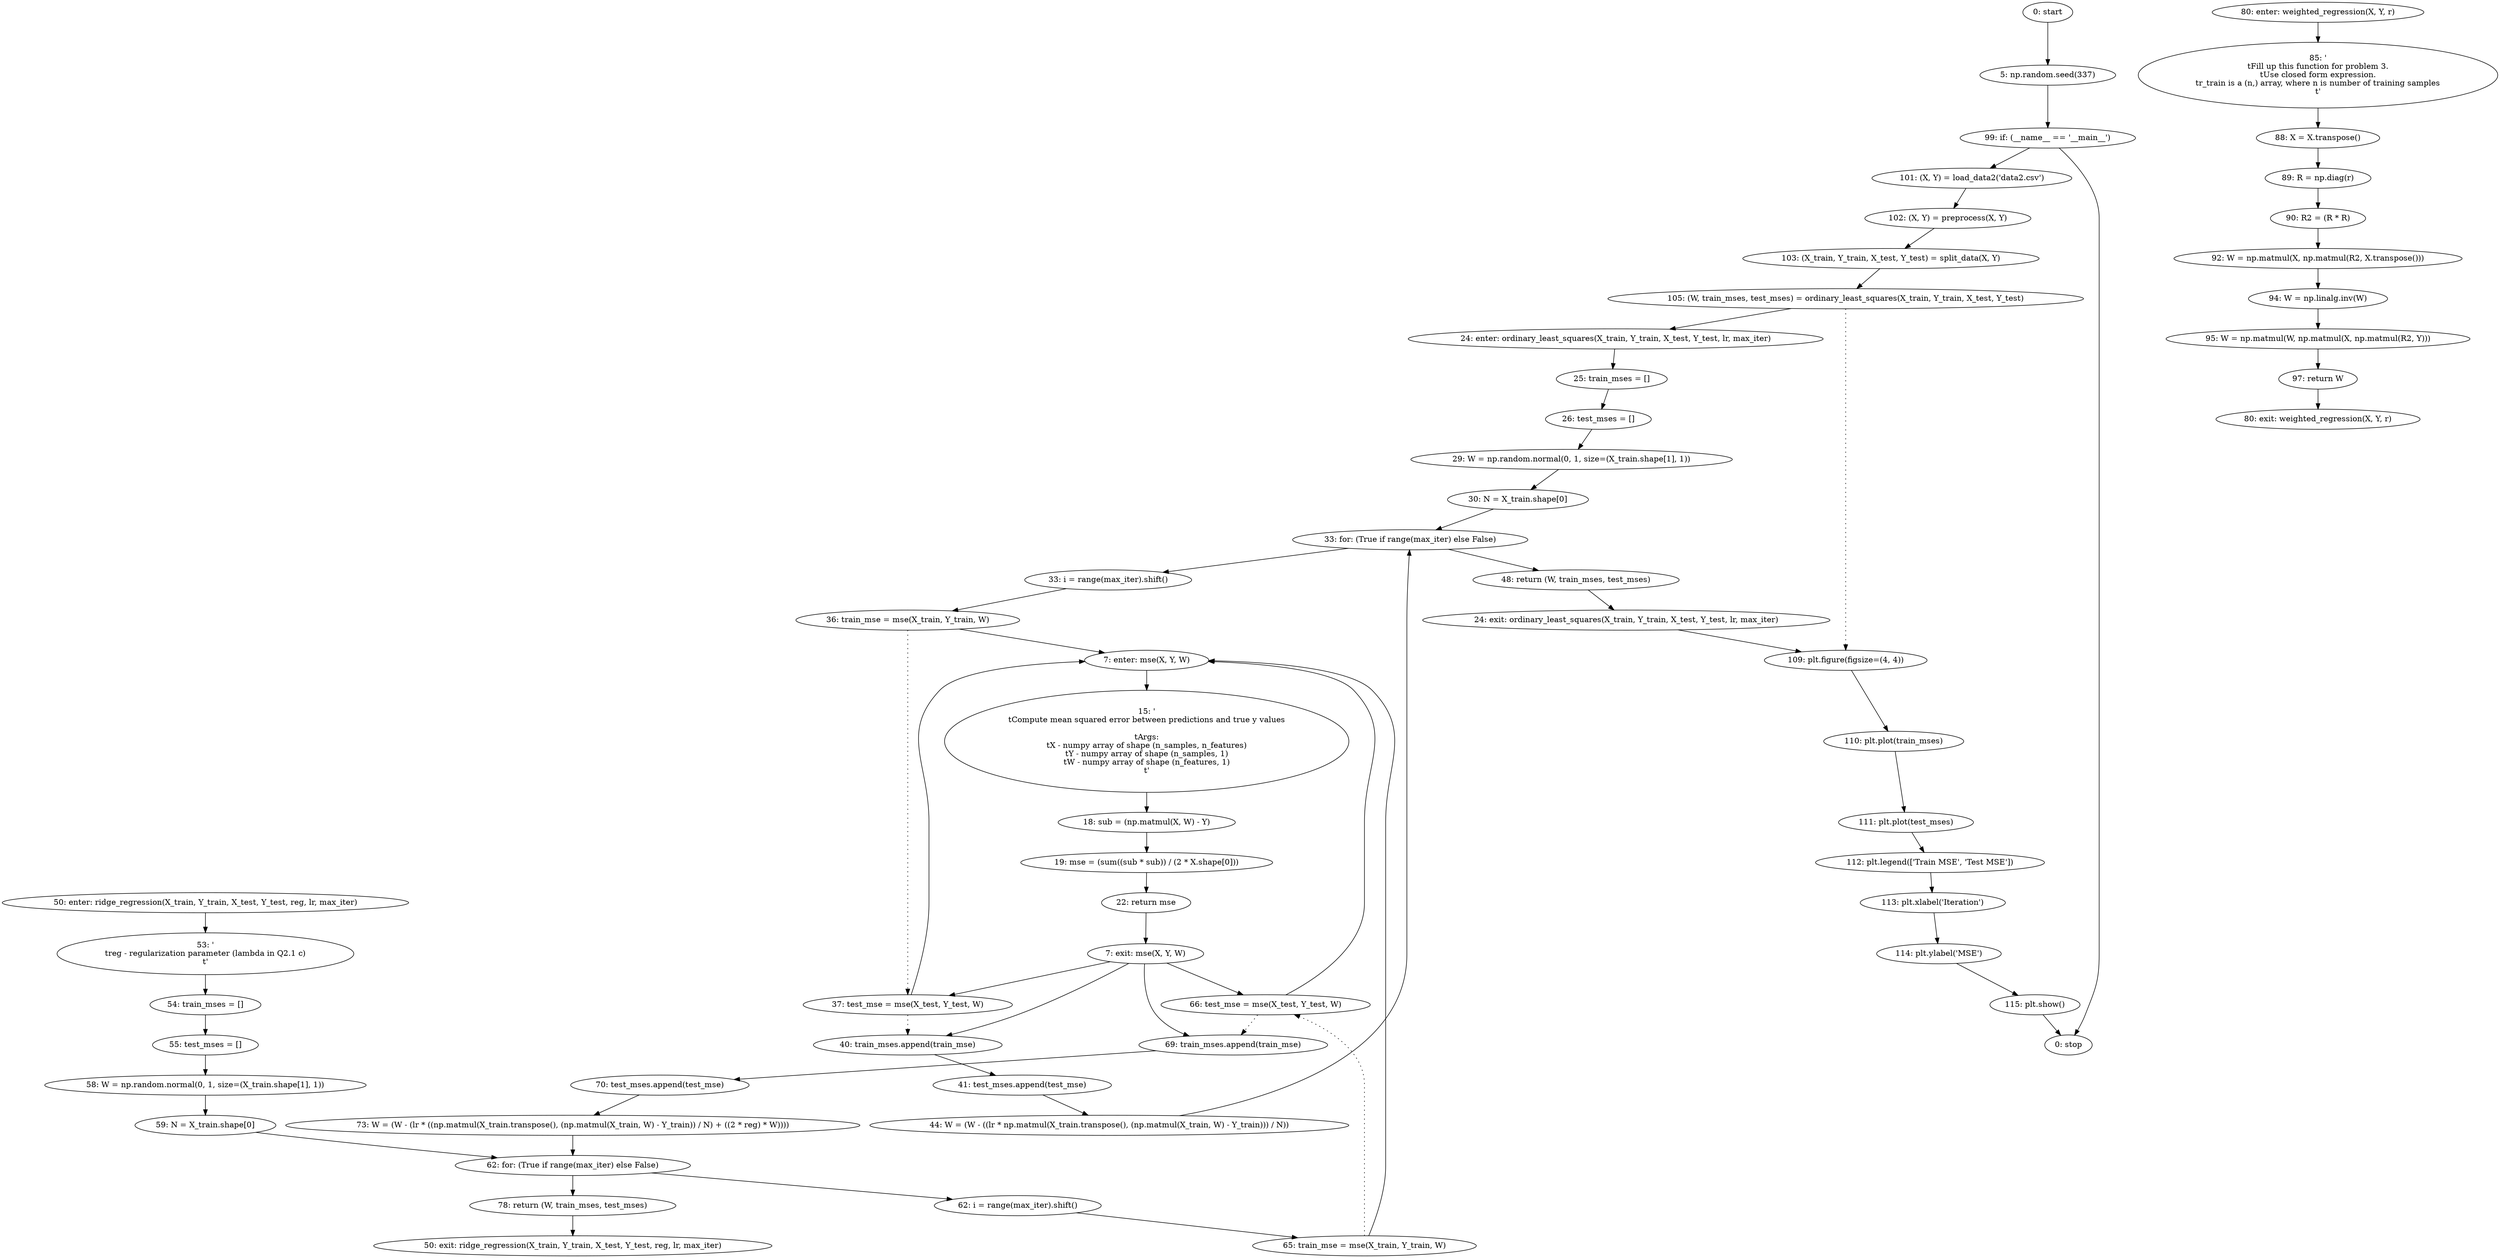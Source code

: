 strict digraph "" {
	node [label="\N"];
	0	 [label="0: start"];
	1	 [label="5: np.random.seed(337)"];
	0 -> 1;
	47	 [label="99: if: (__name__ == '__main__')"];
	1 -> 47;
	48	 [label="101: (X, Y) = load_data2('data2.csv')"];
	47 -> 48;
	59	 [label="0: stop"];
	47 -> 59;
	2	 [label="7: enter: mse(X, Y, W)"];
	4	 [label="15: '\n\tCompute mean squared error between predictions and true y values\n\n\tArgs:\n\tX - numpy array of shape (n_samples, n_features)\n\tY \
- numpy array of shape (n_samples, 1)\n\tW - numpy array of shape (n_features, 1)\n\t'"];
	2 -> 4;
	5	 [label="18: sub = (np.matmul(X, W) - Y)"];
	4 -> 5;
	16	 [label="36: train_mse = mse(X_train, Y_train, W)"];
	16 -> 2;
	17	 [label="37: test_mse = mse(X_test, Y_test, W)"];
	16 -> 17	 [style=dotted,
		weight=100];
	17 -> 2;
	18	 [label="40: train_mses.append(train_mse)"];
	17 -> 18	 [style=dotted,
		weight=100];
	19	 [label="41: test_mses.append(test_mse)"];
	18 -> 19;
	31	 [label="65: train_mse = mse(X_train, Y_train, W)"];
	31 -> 2;
	32	 [label="66: test_mse = mse(X_test, Y_test, W)"];
	31 -> 32	 [style=dotted,
		weight=100];
	32 -> 2;
	33	 [label="69: train_mses.append(train_mse)"];
	32 -> 33	 [style=dotted,
		weight=100];
	34	 [label="70: test_mses.append(test_mse)"];
	33 -> 34;
	3	 [label="7: exit: mse(X, Y, W)"];
	3 -> 17;
	3 -> 18;
	3 -> 32;
	3 -> 33;
	7	 [label="22: return mse"];
	7 -> 3;
	6	 [label="19: mse = (sum((sub * sub)) / (2 * X.shape[0]))"];
	5 -> 6;
	6 -> 7;
	8	 [label="24: enter: ordinary_least_squares(X_train, Y_train, X_test, Y_test, lr, max_iter)"];
	10	 [label="25: train_mses = []"];
	8 -> 10;
	11	 [label="26: test_mses = []"];
	10 -> 11;
	51	 [label="105: (W, train_mses, test_mses) = ordinary_least_squares(X_train, Y_train, X_test, Y_test)"];
	51 -> 8;
	52	 [label="109: plt.figure(figsize=(4, 4))"];
	51 -> 52	 [style=dotted,
		weight=100];
	53	 [label="110: plt.plot(train_mses)"];
	52 -> 53;
	9	 [label="24: exit: ordinary_least_squares(X_train, Y_train, X_test, Y_test, lr, max_iter)"];
	9 -> 52;
	21	 [label="48: return (W, train_mses, test_mses)"];
	21 -> 9;
	12	 [label="29: W = np.random.normal(0, 1, size=(X_train.shape[1], 1))"];
	11 -> 12;
	13	 [label="30: N = X_train.shape[0]"];
	12 -> 13;
	14	 [label="33: for: (True if range(max_iter) else False)"];
	13 -> 14;
	14 -> 21;
	15	 [label="33: i = range(max_iter).shift()"];
	14 -> 15;
	15 -> 16;
	20	 [label="44: W = (W - ((lr * np.matmul(X_train.transpose(), (np.matmul(X_train, W) - Y_train))) / N))"];
	20 -> 14;
	19 -> 20;
	22	 [label="50: enter: ridge_regression(X_train, Y_train, X_test, Y_test, reg, lr, max_iter)"];
	24	 [label="53: '\n\treg - regularization parameter (lambda in Q2.1 c)\n\t'"];
	22 -> 24;
	25	 [label="54: train_mses = []"];
	24 -> 25;
	23	 [label="50: exit: ridge_regression(X_train, Y_train, X_test, Y_test, reg, lr, max_iter)"];
	36	 [label="78: return (W, train_mses, test_mses)"];
	36 -> 23;
	26	 [label="55: test_mses = []"];
	25 -> 26;
	27	 [label="58: W = np.random.normal(0, 1, size=(X_train.shape[1], 1))"];
	26 -> 27;
	28	 [label="59: N = X_train.shape[0]"];
	27 -> 28;
	29	 [label="62: for: (True if range(max_iter) else False)"];
	28 -> 29;
	29 -> 36;
	30	 [label="62: i = range(max_iter).shift()"];
	29 -> 30;
	30 -> 31;
	35	 [label="73: W = (W - (lr * ((np.matmul(X_train.transpose(), (np.matmul(X_train, W) - Y_train)) / N) + ((2 * reg) * W))))"];
	35 -> 29;
	34 -> 35;
	37	 [label="80: enter: weighted_regression(X, Y, r)"];
	39	 [label="85: '\n\tFill up this function for problem 3.\n\tUse closed form expression.\n\tr_train is a (n,) array, where n is number of training \
samples\n\t'"];
	37 -> 39;
	40	 [label="88: X = X.transpose()"];
	39 -> 40;
	38	 [label="80: exit: weighted_regression(X, Y, r)"];
	46	 [label="97: return W"];
	46 -> 38;
	41	 [label="89: R = np.diag(r)"];
	40 -> 41;
	42	 [label="90: R2 = (R * R)"];
	41 -> 42;
	43	 [label="92: W = np.matmul(X, np.matmul(R2, X.transpose()))"];
	42 -> 43;
	44	 [label="94: W = np.linalg.inv(W)"];
	43 -> 44;
	45	 [label="95: W = np.matmul(W, np.matmul(X, np.matmul(R2, Y)))"];
	44 -> 45;
	45 -> 46;
	49	 [label="102: (X, Y) = preprocess(X, Y)"];
	48 -> 49;
	50	 [label="103: (X_train, Y_train, X_test, Y_test) = split_data(X, Y)"];
	49 -> 50;
	50 -> 51;
	54	 [label="111: plt.plot(test_mses)"];
	53 -> 54;
	55	 [label="112: plt.legend(['Train MSE', 'Test MSE'])"];
	54 -> 55;
	56	 [label="113: plt.xlabel('Iteration')"];
	55 -> 56;
	57	 [label="114: plt.ylabel('MSE')"];
	56 -> 57;
	58	 [label="115: plt.show()"];
	57 -> 58;
	58 -> 59;
}

